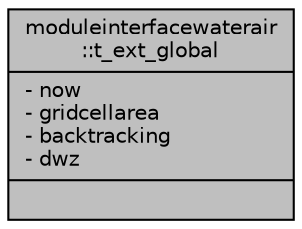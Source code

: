 digraph "moduleinterfacewaterair::t_ext_global"
{
 // LATEX_PDF_SIZE
  edge [fontname="Helvetica",fontsize="10",labelfontname="Helvetica",labelfontsize="10"];
  node [fontname="Helvetica",fontsize="10",shape=record];
  Node1 [label="{moduleinterfacewaterair\l::t_ext_global\n|- now\l- gridcellarea\l- backtracking\l- dwz\l|}",height=0.2,width=0.4,color="black", fillcolor="grey75", style="filled", fontcolor="black",tooltip=" "];
}
